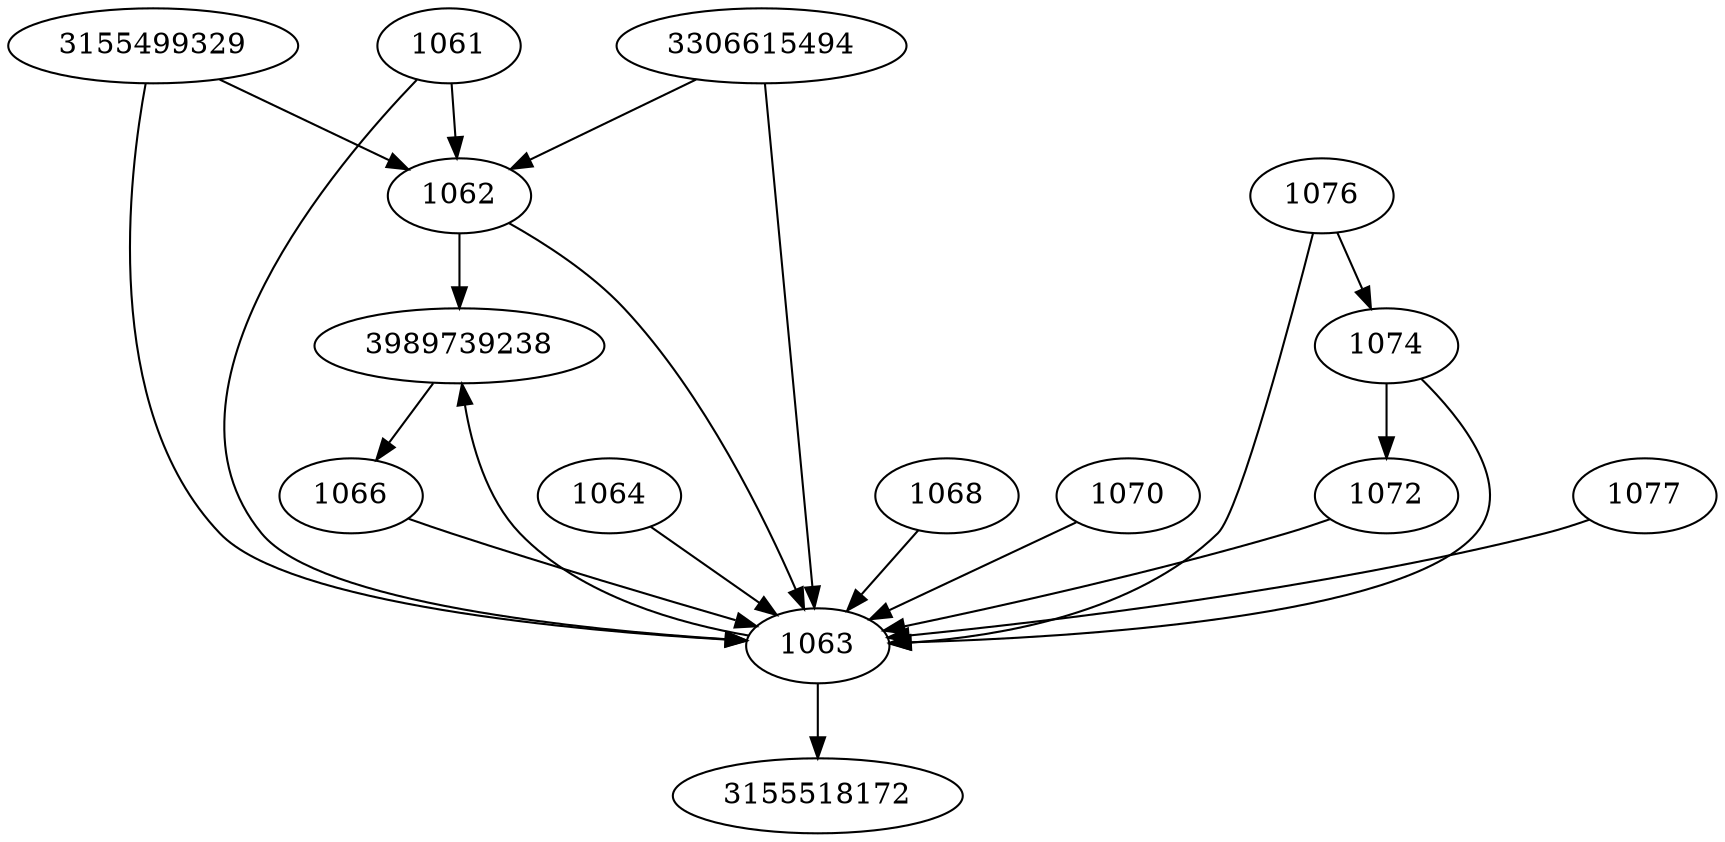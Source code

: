 strict digraph  {
3155499329;
1061;
3306615494;
1062;
1064;
3989739238;
1066;
1063;
1068;
1070;
1072;
1074;
1076;
1077;
3155518172;
3155499329 -> 1062;
3155499329 -> 1063;
1061 -> 1062;
1061 -> 1063;
3306615494 -> 1062;
3306615494 -> 1063;
1062 -> 1063;
1062 -> 3989739238;
1064 -> 1063;
3989739238 -> 1066;
1066 -> 1063;
1063 -> 3155518172;
1063 -> 3989739238;
1068 -> 1063;
1070 -> 1063;
1072 -> 1063;
1074 -> 1072;
1074 -> 1063;
1076 -> 1063;
1076 -> 1074;
1077 -> 1063;
}
